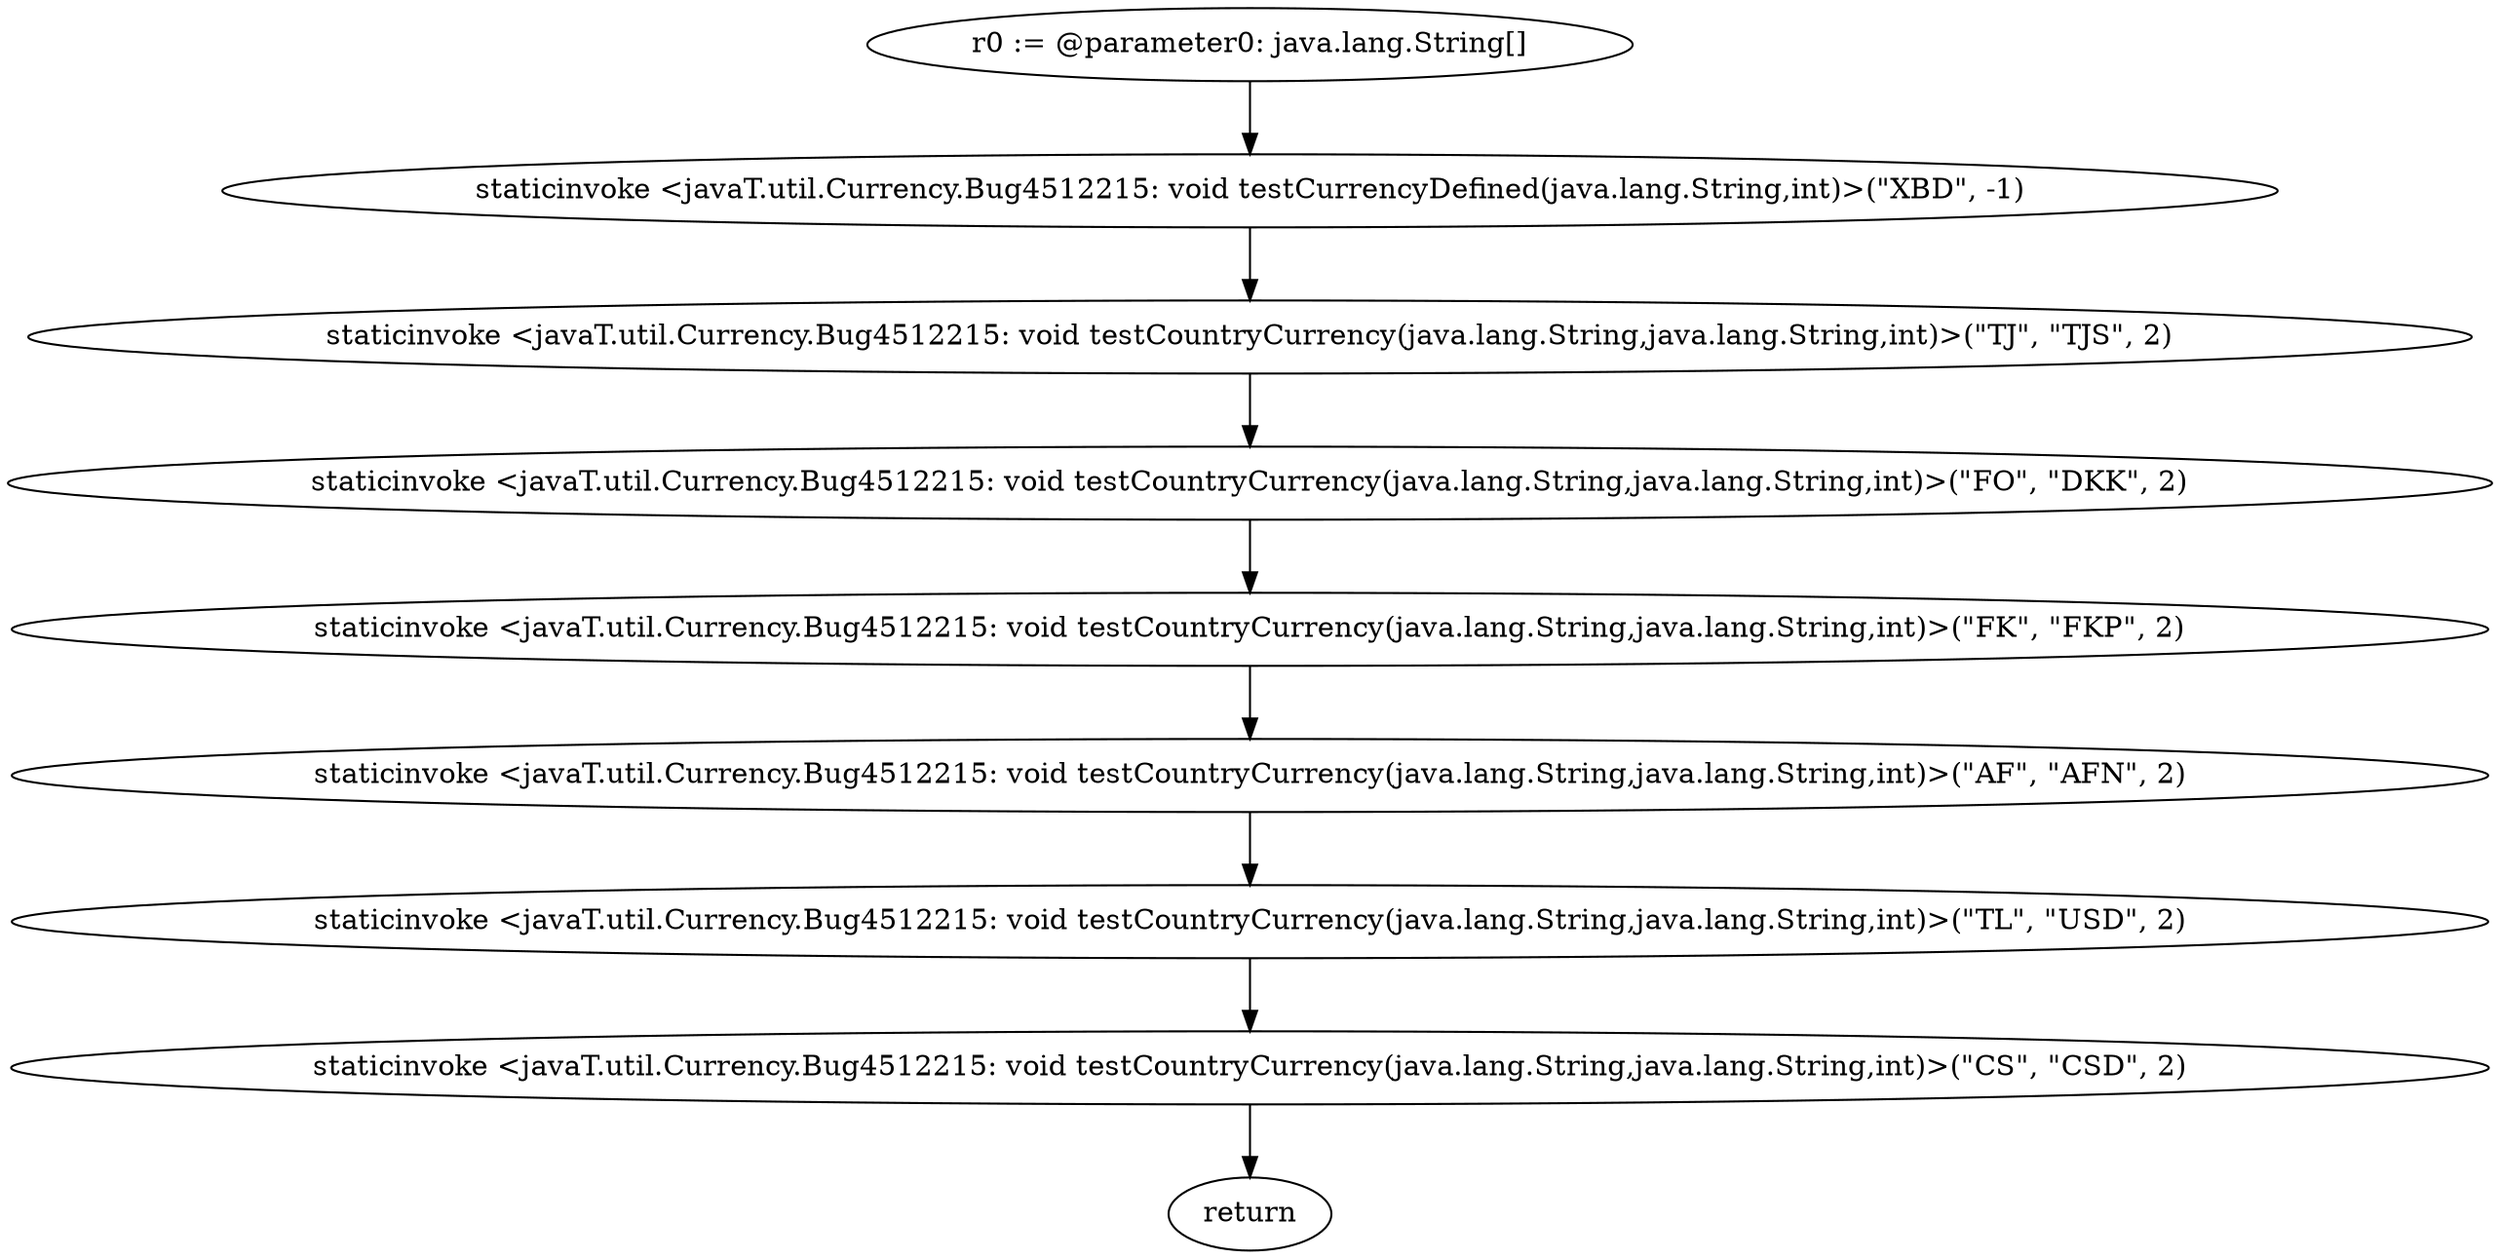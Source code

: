 digraph "unitGraph" {
    "r0 := @parameter0: java.lang.String[]"
    "staticinvoke <javaT.util.Currency.Bug4512215: void testCurrencyDefined(java.lang.String,int)>(\"XBD\", -1)"
    "staticinvoke <javaT.util.Currency.Bug4512215: void testCountryCurrency(java.lang.String,java.lang.String,int)>(\"TJ\", \"TJS\", 2)"
    "staticinvoke <javaT.util.Currency.Bug4512215: void testCountryCurrency(java.lang.String,java.lang.String,int)>(\"FO\", \"DKK\", 2)"
    "staticinvoke <javaT.util.Currency.Bug4512215: void testCountryCurrency(java.lang.String,java.lang.String,int)>(\"FK\", \"FKP\", 2)"
    "staticinvoke <javaT.util.Currency.Bug4512215: void testCountryCurrency(java.lang.String,java.lang.String,int)>(\"AF\", \"AFN\", 2)"
    "staticinvoke <javaT.util.Currency.Bug4512215: void testCountryCurrency(java.lang.String,java.lang.String,int)>(\"TL\", \"USD\", 2)"
    "staticinvoke <javaT.util.Currency.Bug4512215: void testCountryCurrency(java.lang.String,java.lang.String,int)>(\"CS\", \"CSD\", 2)"
    "return"
    "r0 := @parameter0: java.lang.String[]"->"staticinvoke <javaT.util.Currency.Bug4512215: void testCurrencyDefined(java.lang.String,int)>(\"XBD\", -1)";
    "staticinvoke <javaT.util.Currency.Bug4512215: void testCurrencyDefined(java.lang.String,int)>(\"XBD\", -1)"->"staticinvoke <javaT.util.Currency.Bug4512215: void testCountryCurrency(java.lang.String,java.lang.String,int)>(\"TJ\", \"TJS\", 2)";
    "staticinvoke <javaT.util.Currency.Bug4512215: void testCountryCurrency(java.lang.String,java.lang.String,int)>(\"TJ\", \"TJS\", 2)"->"staticinvoke <javaT.util.Currency.Bug4512215: void testCountryCurrency(java.lang.String,java.lang.String,int)>(\"FO\", \"DKK\", 2)";
    "staticinvoke <javaT.util.Currency.Bug4512215: void testCountryCurrency(java.lang.String,java.lang.String,int)>(\"FO\", \"DKK\", 2)"->"staticinvoke <javaT.util.Currency.Bug4512215: void testCountryCurrency(java.lang.String,java.lang.String,int)>(\"FK\", \"FKP\", 2)";
    "staticinvoke <javaT.util.Currency.Bug4512215: void testCountryCurrency(java.lang.String,java.lang.String,int)>(\"FK\", \"FKP\", 2)"->"staticinvoke <javaT.util.Currency.Bug4512215: void testCountryCurrency(java.lang.String,java.lang.String,int)>(\"AF\", \"AFN\", 2)";
    "staticinvoke <javaT.util.Currency.Bug4512215: void testCountryCurrency(java.lang.String,java.lang.String,int)>(\"AF\", \"AFN\", 2)"->"staticinvoke <javaT.util.Currency.Bug4512215: void testCountryCurrency(java.lang.String,java.lang.String,int)>(\"TL\", \"USD\", 2)";
    "staticinvoke <javaT.util.Currency.Bug4512215: void testCountryCurrency(java.lang.String,java.lang.String,int)>(\"TL\", \"USD\", 2)"->"staticinvoke <javaT.util.Currency.Bug4512215: void testCountryCurrency(java.lang.String,java.lang.String,int)>(\"CS\", \"CSD\", 2)";
    "staticinvoke <javaT.util.Currency.Bug4512215: void testCountryCurrency(java.lang.String,java.lang.String,int)>(\"CS\", \"CSD\", 2)"->"return";
}
